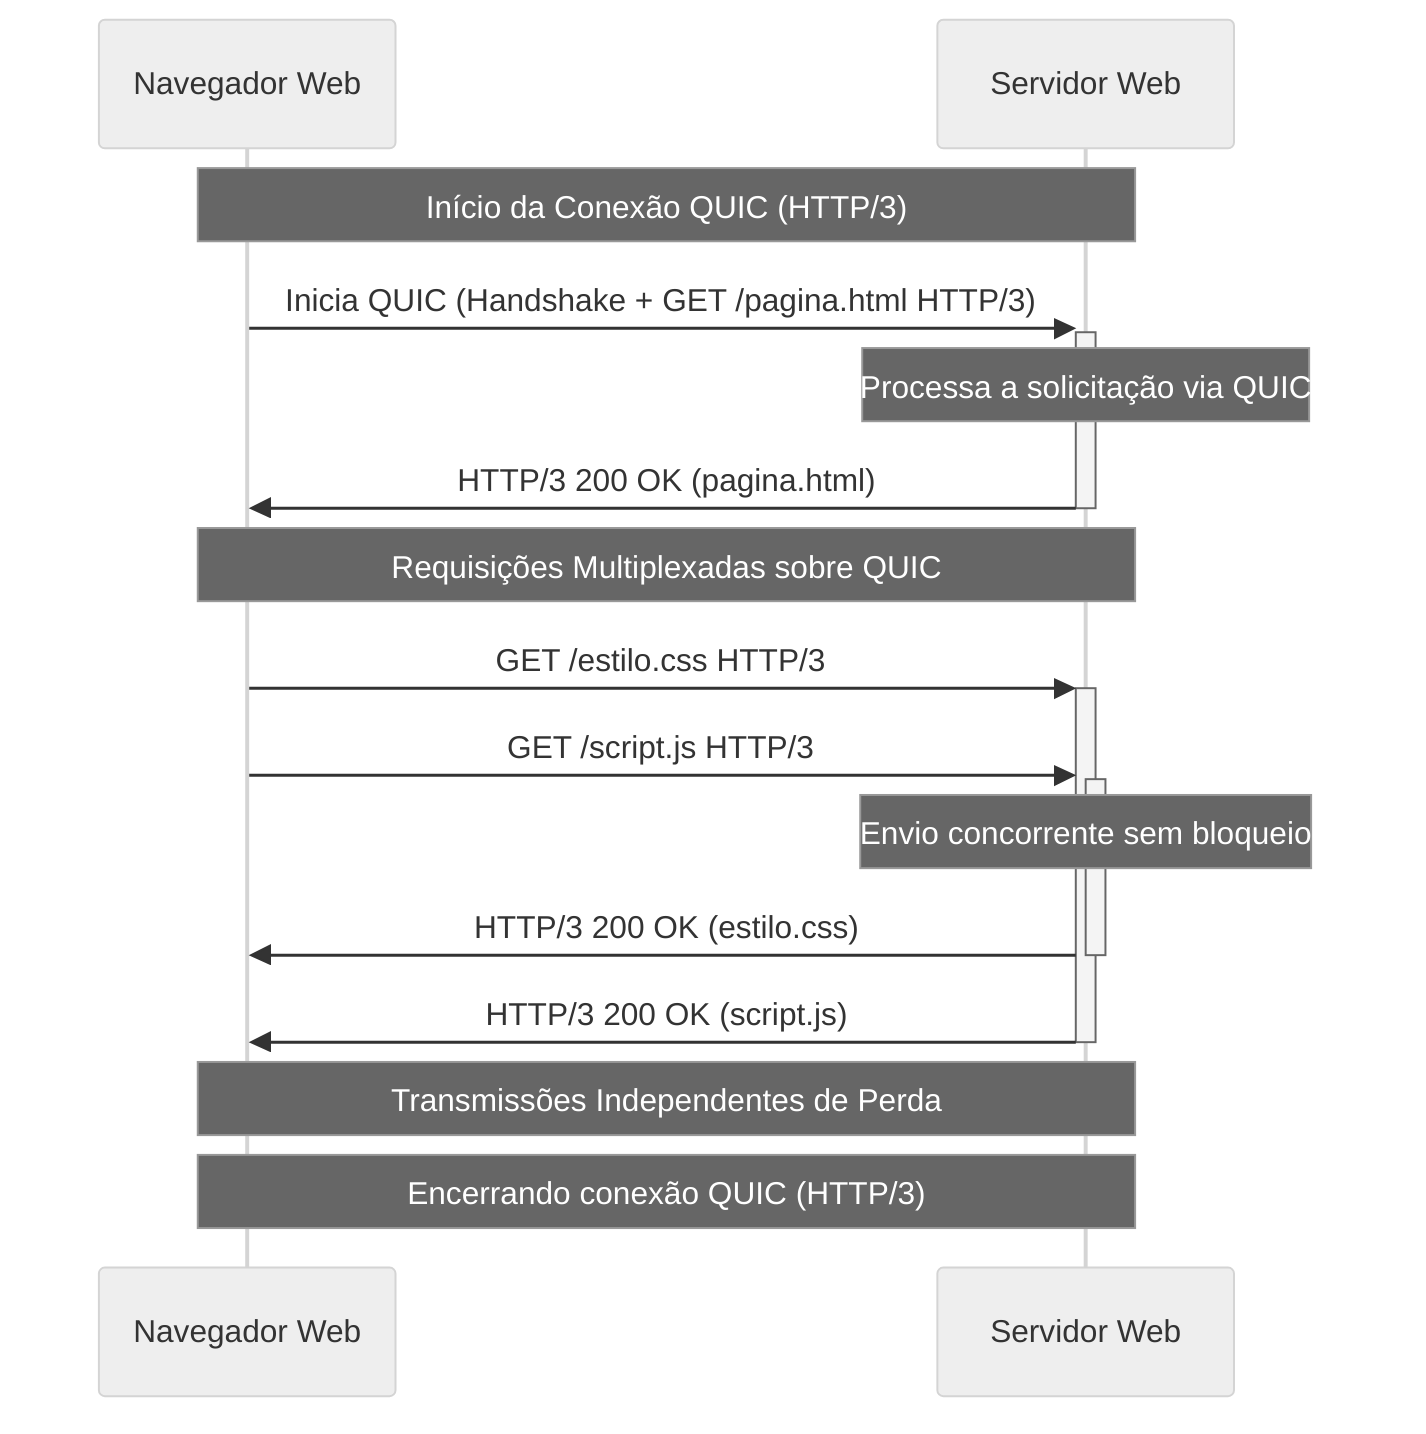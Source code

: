 %%{init: {'theme':'neutral'}}%%
sequenceDiagram
    participant Cliente as Navegador Web
    participant Servidor as Servidor Web

    Note over Cliente,Servidor: Início da Conexão QUIC (HTTP/3)
    Cliente->>+Servidor: Inicia QUIC (Handshake + GET /pagina.html HTTP/3)
    Note over Servidor: Processa a solicitação via QUIC
    Servidor->>-Cliente: HTTP/3 200 OK (pagina.html)
    
    Note over Cliente,Servidor: Requisições Multiplexadas sobre QUIC
    Cliente->>+Servidor: GET /estilo.css HTTP/3
    Cliente->>+Servidor: GET /script.js HTTP/3
    Note over Servidor: Envio concorrente sem bloqueio
    Servidor->>-Cliente: HTTP/3 200 OK (estilo.css)
    Servidor->>-Cliente: HTTP/3 200 OK (script.js)

    Note over Cliente,Servidor: Transmissões Independentes de Perda
    Note over Cliente,Servidor: Encerrando conexão QUIC (HTTP/3)